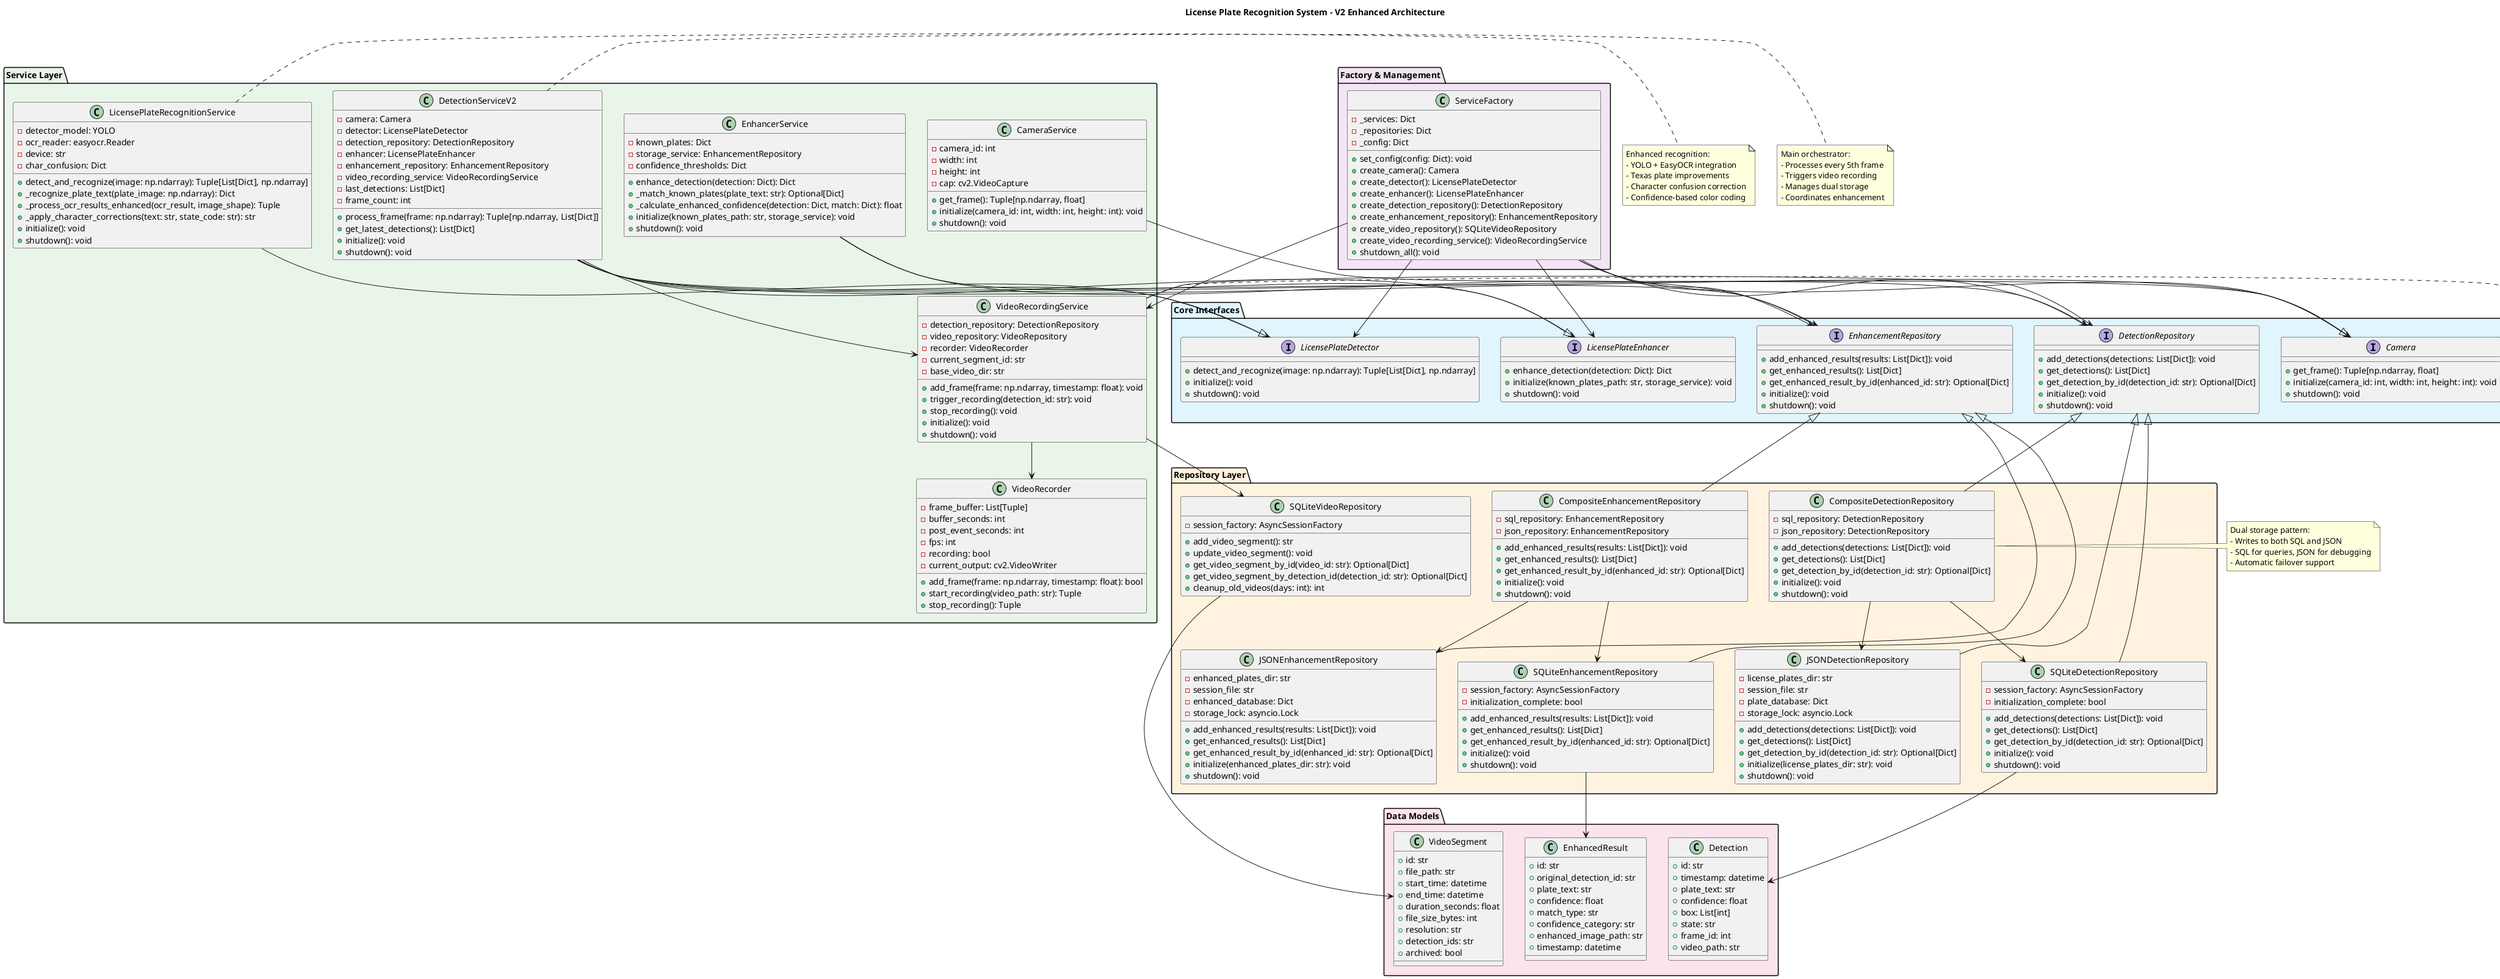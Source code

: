 @startuml V2 Enhanced License Plate Recognition Architecture

!define INTERFACE_COLOR #E1F5FE
!define SERVICE_COLOR #E8F5E8
!define REPOSITORY_COLOR #FFF3E0
!define FACTORY_COLOR #F3E5F5
!define MODEL_COLOR #FCE4EC

title License Plate Recognition System - V2 Enhanced Architecture

package "Core Interfaces" INTERFACE_COLOR {
    interface Camera {
        +get_frame(): Tuple[np.ndarray, float]
        +initialize(camera_id: int, width: int, height: int): void
        +shutdown(): void
    }
    
    interface LicensePlateDetector {
        +detect_and_recognize(image: np.ndarray): Tuple[List[Dict], np.ndarray]
        +initialize(): void
        +shutdown(): void
    }
    
    interface LicensePlateEnhancer {
        +enhance_detection(detection: Dict): Dict
        +initialize(known_plates_path: str, storage_service): void
        +shutdown(): void
    }
    
    interface DetectionRepository {
        +add_detections(detections: List[Dict]): void
        +get_detections(): List[Dict]
        +get_detection_by_id(detection_id: str): Optional[Dict]
        +initialize(): void
        +shutdown(): void
    }
    
    interface EnhancementRepository {
        +add_enhanced_results(results: List[Dict]): void
        +get_enhanced_results(): List[Dict]
        +get_enhanced_result_by_id(enhanced_id: str): Optional[Dict]
        +initialize(): void
        +shutdown(): void
    }
}

package "Service Layer" SERVICE_COLOR {
    class CameraService {
        -camera_id: int
        -width: int
        -height: int
        -cap: cv2.VideoCapture
        +get_frame(): Tuple[np.ndarray, float]
        +initialize(camera_id: int, width: int, height: int): void
        +shutdown(): void
    }
    
    class DetectionServiceV2 {
        -camera: Camera
        -detector: LicensePlateDetector
        -detection_repository: DetectionRepository
        -enhancer: LicensePlateEnhancer
        -enhancement_repository: EnhancementRepository
        -video_recording_service: VideoRecordingService
        -last_detections: List[Dict]
        -frame_count: int
        +process_frame(frame: np.ndarray): Tuple[np.ndarray, List[Dict]]
        +get_latest_detections(): List[Dict]
        +initialize(): void
        +shutdown(): void
    }
    
    class LicensePlateRecognitionService {
        -detector_model: YOLO
        -ocr_reader: easyocr.Reader
        -device: str
        -char_confusion: Dict
        +detect_and_recognize(image: np.ndarray): Tuple[List[Dict], np.ndarray]
        +_recognize_plate_text(plate_image: np.ndarray): Dict
        +_process_ocr_results_enhanced(ocr_result, image_shape): Tuple
        +_apply_character_corrections(text: str, state_code: str): str
        +initialize(): void
        +shutdown(): void
    }
    
    class EnhancerService {
        -known_plates: Dict
        -storage_service: EnhancementRepository
        -confidence_thresholds: Dict
        +enhance_detection(detection: Dict): Dict
        +_match_known_plates(plate_text: str): Optional[Dict]
        +_calculate_enhanced_confidence(detection: Dict, match: Dict): float
        +initialize(known_plates_path: str, storage_service): void
        +shutdown(): void
    }
    
    class VideoRecordingService {
        -detection_repository: DetectionRepository
        -video_repository: VideoRepository
        -recorder: VideoRecorder
        -current_segment_id: str
        -base_video_dir: str
        +add_frame(frame: np.ndarray, timestamp: float): void
        +trigger_recording(detection_id: str): void
        +stop_recording(): void
        +initialize(): void
        +shutdown(): void
    }
    
    class VideoRecorder {
        -frame_buffer: List[Tuple]
        -buffer_seconds: int
        -post_event_seconds: int
        -fps: int
        -recording: bool
        -current_output: cv2.VideoWriter
        +add_frame(frame: np.ndarray, timestamp: float): bool
        +start_recording(video_path: str): Tuple
        +stop_recording(): Tuple
    }
}

package "Repository Layer" REPOSITORY_COLOR {
    class SQLiteDetectionRepository {
        -session_factory: AsyncSessionFactory
        -initialization_complete: bool
        +add_detections(detections: List[Dict]): void
        +get_detections(): List[Dict]
        +get_detection_by_id(detection_id: str): Optional[Dict]
        +initialize(): void
        +shutdown(): void
    }
    
    class JSONDetectionRepository {
        -license_plates_dir: str
        -session_file: str
        -plate_database: Dict
        -storage_lock: asyncio.Lock
        +add_detections(detections: List[Dict]): void
        +get_detections(): List[Dict]
        +get_detection_by_id(detection_id: str): Optional[Dict]
        +initialize(license_plates_dir: str): void
        +shutdown(): void
    }
    
    class CompositeDetectionRepository {
        -sql_repository: DetectionRepository
        -json_repository: DetectionRepository
        +add_detections(detections: List[Dict]): void
        +get_detections(): List[Dict]
        +get_detection_by_id(detection_id: str): Optional[Dict]
        +initialize(): void
        +shutdown(): void
    }
    
    class SQLiteEnhancementRepository {
        -session_factory: AsyncSessionFactory
        -initialization_complete: bool
        +add_enhanced_results(results: List[Dict]): void
        +get_enhanced_results(): List[Dict]
        +get_enhanced_result_by_id(enhanced_id: str): Optional[Dict]
        +initialize(): void
        +shutdown(): void
    }
    
    class JSONEnhancementRepository {
        -enhanced_plates_dir: str
        -session_file: str
        -enhanced_database: Dict
        -storage_lock: asyncio.Lock
        +add_enhanced_results(results: List[Dict]): void
        +get_enhanced_results(): List[Dict]
        +get_enhanced_result_by_id(enhanced_id: str): Optional[Dict]
        +initialize(enhanced_plates_dir: str): void
        +shutdown(): void
    }
    
    class CompositeEnhancementRepository {
        -sql_repository: EnhancementRepository
        -json_repository: EnhancementRepository
        +add_enhanced_results(results: List[Dict]): void
        +get_enhanced_results(): List[Dict]
        +get_enhanced_result_by_id(enhanced_id: str): Optional[Dict]
        +initialize(): void
        +shutdown(): void
    }
    
    class SQLiteVideoRepository {
        -session_factory: AsyncSessionFactory
        +add_video_segment(): str
        +update_video_segment(): void
        +get_video_segment_by_id(video_id: str): Optional[Dict]
        +get_video_segment_by_detection_id(detection_id: str): Optional[Dict]
        +cleanup_old_videos(days: int): int
    }
}

package "Factory & Management" FACTORY_COLOR {
    class ServiceFactory {
        -_services: Dict
        -_repositories: Dict
        -_config: Dict
        +set_config(config: Dict): void
        +create_camera(): Camera
        +create_detector(): LicensePlateDetector
        +create_enhancer(): LicensePlateEnhancer
        +create_detection_repository(): DetectionRepository
        +create_enhancement_repository(): EnhancementRepository
        +create_video_repository(): SQLiteVideoRepository
        +create_video_recording_service(): VideoRecordingService
        +shutdown_all(): void
    }
}

package "Data Models" MODEL_COLOR {
    class Detection {
        +id: str
        +timestamp: datetime
        +plate_text: str
        +confidence: float
        +box: List[int]
        +state: str
        +frame_id: int
        +video_path: str
    }
    
    class EnhancedResult {
        +id: str
        +original_detection_id: str
        +plate_text: str
        +confidence: float
        +match_type: str
        +confidence_category: str
        +enhanced_image_path: str
        +timestamp: datetime
    }
    
    class VideoSegment {
        +id: str
        +file_path: str
        +start_time: datetime
        +end_time: datetime
        +duration_seconds: float
        +file_size_bytes: int
        +resolution: str
        +detection_ids: str
        +archived: bool
    }
}

' Interface Implementations
Camera <|-- CameraService
LicensePlateDetector <|-- LicensePlateRecognitionService
LicensePlateEnhancer <|-- EnhancerService
DetectionRepository <|-- SQLiteDetectionRepository
DetectionRepository <|-- JSONDetectionRepository
DetectionRepository <|-- CompositeDetectionRepository
EnhancementRepository <|-- SQLiteEnhancementRepository
EnhancementRepository <|-- JSONEnhancementRepository
EnhancementRepository <|-- CompositeEnhancementRepository

' Service Dependencies
DetectionServiceV2 --> Camera
DetectionServiceV2 --> LicensePlateDetector
DetectionServiceV2 --> DetectionRepository
DetectionServiceV2 --> LicensePlateEnhancer
DetectionServiceV2 --> EnhancementRepository
DetectionServiceV2 --> VideoRecordingService

VideoRecordingService --> DetectionRepository
VideoRecordingService --> SQLiteVideoRepository
VideoRecordingService --> VideoRecorder

EnhancerService --> EnhancementRepository

' Composite Pattern
CompositeDetectionRepository --> SQLiteDetectionRepository
CompositeDetectionRepository --> JSONDetectionRepository
CompositeEnhancementRepository --> SQLiteEnhancementRepository
CompositeEnhancementRepository --> JSONEnhancementRepository

' Factory Dependencies
ServiceFactory --> Camera
ServiceFactory --> LicensePlateDetector
ServiceFactory --> LicensePlateEnhancer
ServiceFactory --> DetectionRepository
ServiceFactory --> EnhancementRepository
ServiceFactory --> VideoRecordingService

' Data Model Relationships
SQLiteDetectionRepository --> Detection
SQLiteEnhancementRepository --> EnhancedResult
SQLiteVideoRepository --> VideoSegment

note right of CompositeDetectionRepository : Dual storage pattern:\n- Writes to both SQL and JSON\n- SQL for queries, JSON for debugging\n- Automatic failover support

note right of DetectionServiceV2 : Main orchestrator:\n- Processes every 5th frame\n- Triggers video recording\n- Manages dual storage\n- Coordinates enhancement

note right of LicensePlateRecognitionService : Enhanced recognition:\n- YOLO + EasyOCR integration\n- Texas plate improvements\n- Character confusion correction\n- Confidence-based color coding

note right of VideoRecordingService : Enhanced video recording:\n- Pre/post event capture\n- Confidence overlays\n- System metrics display\n- MP4V codec with 15 FPS

@enduml